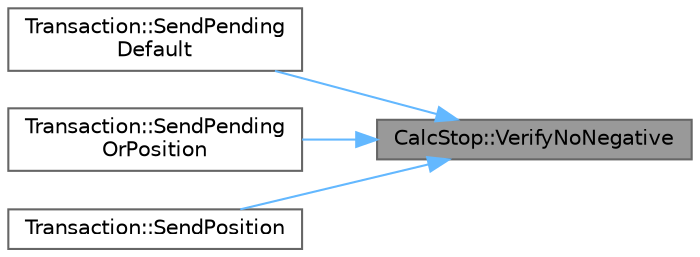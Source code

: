 digraph "CalcStop::VerifyNoNegative"
{
 // LATEX_PDF_SIZE
  bgcolor="transparent";
  edge [fontname=Helvetica,fontsize=10,labelfontname=Helvetica,labelfontsize=10];
  node [fontname=Helvetica,fontsize=10,shape=box,height=0.2,width=0.4];
  rankdir="RL";
  Node1 [id="Node000001",label="CalcStop::VerifyNoNegative",height=0.2,width=0.4,color="gray40", fillcolor="grey60", style="filled", fontcolor="black",tooltip="Verifies that a single price is not negative."];
  Node1 -> Node2 [id="edge1_Node000001_Node000002",dir="back",color="steelblue1",style="solid",tooltip=" "];
  Node2 [id="Node000002",label="Transaction::SendPending\lDefault",height=0.2,width=0.4,color="grey40", fillcolor="white", style="filled",URL="$class_transaction.html#adee407f1aed820b1f9b59abe011b9ae3",tooltip="Sends a pending order with default parameters for the transaction."];
  Node1 -> Node3 [id="edge2_Node000001_Node000003",dir="back",color="steelblue1",style="solid",tooltip=" "];
  Node3 [id="Node000003",label="Transaction::SendPending\lOrPosition",height=0.2,width=0.4,color="grey40", fillcolor="white", style="filled",URL="$class_transaction.html#aa92a542cfb82f2c49d0b34124fde5444",tooltip="Sends a pending or position order for the transaction."];
  Node1 -> Node4 [id="edge3_Node000001_Node000004",dir="back",color="steelblue1",style="solid",tooltip=" "];
  Node4 [id="Node000004",label="Transaction::SendPosition",height=0.2,width=0.4,color="grey40", fillcolor="white", style="filled",URL="$class_transaction.html#a24d77a22b48ae106e774efb0af19f268",tooltip="Sends a position order for the transaction."];
}

